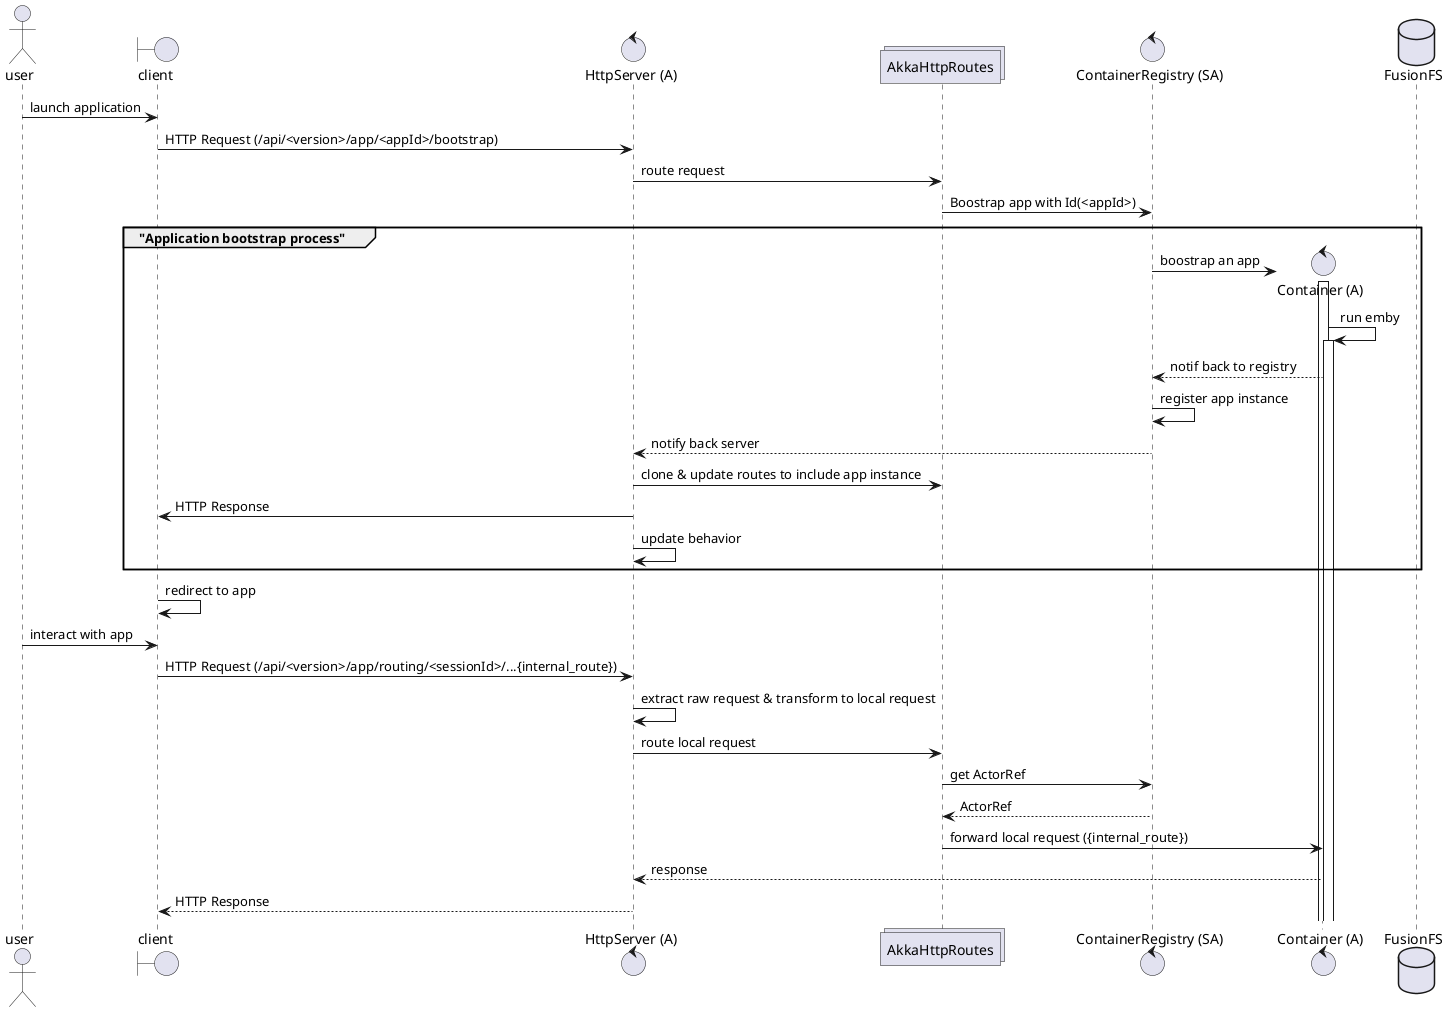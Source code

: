 @startuml emby-life-cycle
actor user
boundary client
control "HttpServer (A)" as server
collections AkkaHttpRoutes as routes
control "ContainerRegistry (SA)" as reg
control "Container (A)" as app
database FusionFS as fs

user -> client : launch application
client -> server : HTTP Request (/api/<version>/app/<appId>/bootstrap)
server -> routes : route request
routes -> reg : Boostrap app with Id(<appId>)
group "Application bootstrap process"
    create app
    reg -> app : boostrap an app
    activate app
    app -> app : run emby
    activate app
    reg <-- app : notif back to registry
    reg -> reg : register app instance
    server <-- reg : notify back server
    server -> routes : clone & update routes to include app instance
    client <- server : HTTP Response
    server -> server : update behavior
end
client -> client : redirect to app

user -> client : interact with app
client -> server : HTTP Request (/api/<version>/app/routing/<sessionId>/...{internal_route})
server -> server : extract raw request & transform to local request
server -> routes : route local request
routes -> reg : get ActorRef
routes <-- reg : ActorRef
routes -> app : forward local request ({internal_route})
server <-- app : response
client <-- server : HTTP Response
@enduml